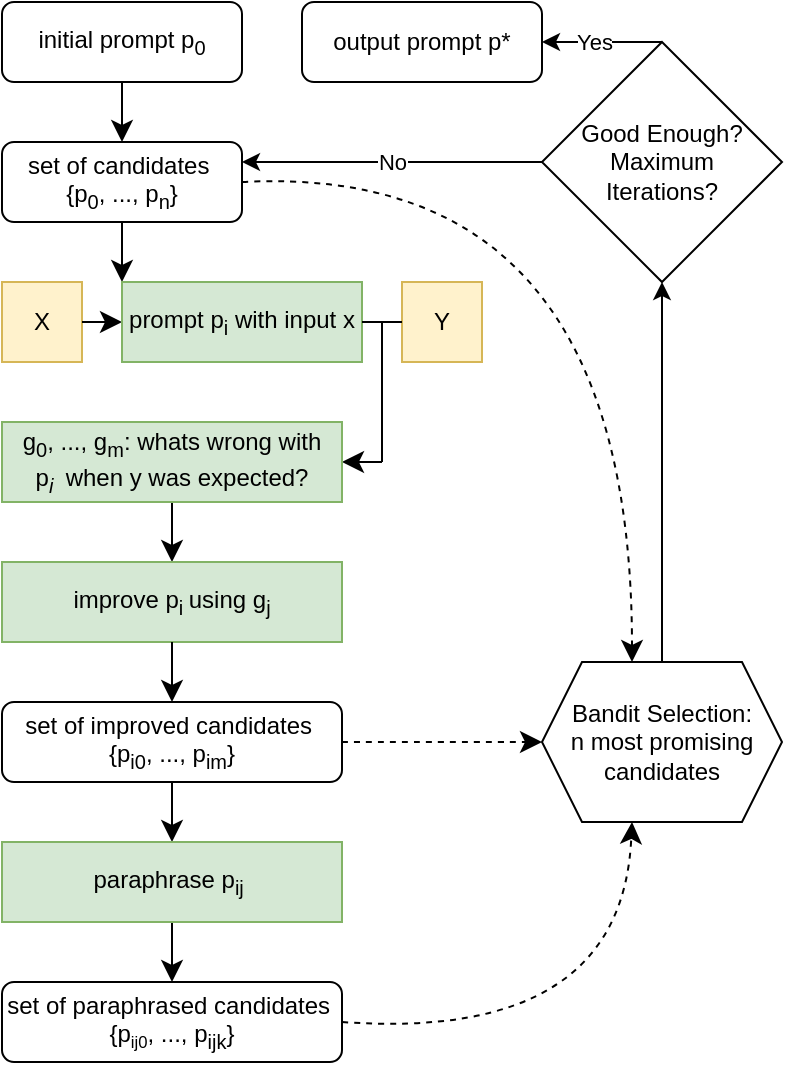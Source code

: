 <mxfile version="27.1.6">
  <diagram id="C5RBs43oDa-KdzZeNtuy" name="Page-1">
    <mxGraphModel dx="1372" dy="743" grid="1" gridSize="10" guides="1" tooltips="1" connect="1" arrows="1" fold="1" page="1" pageScale="1" pageWidth="827" pageHeight="1169" math="0" shadow="0">
      <root>
        <mxCell id="WIyWlLk6GJQsqaUBKTNV-0" />
        <mxCell id="WIyWlLk6GJQsqaUBKTNV-1" parent="WIyWlLk6GJQsqaUBKTNV-0" />
        <mxCell id="iQbeH0VX9e3lpmwZ2NqP-30" style="edgeStyle=none;curved=1;rounded=0;orthogonalLoop=1;jettySize=auto;html=1;exitX=1;exitY=0.5;exitDx=0;exitDy=0;entryX=0.375;entryY=0;entryDx=0;entryDy=0;fontSize=12;startSize=8;endSize=8;dashed=1;" parent="WIyWlLk6GJQsqaUBKTNV-1" source="WIyWlLk6GJQsqaUBKTNV-3" target="iQbeH0VX9e3lpmwZ2NqP-27" edge="1">
          <mxGeometry relative="1" as="geometry">
            <Array as="points">
              <mxPoint x="475" y="120" />
            </Array>
          </mxGeometry>
        </mxCell>
        <mxCell id="WIyWlLk6GJQsqaUBKTNV-3" value="set of candidates&amp;nbsp;&lt;div&gt;{p&lt;sub&gt;0&lt;/sub&gt;, ..., p&lt;sub&gt;n&lt;/sub&gt;}&lt;/div&gt;" style="rounded=1;whiteSpace=wrap;html=1;fontSize=12;glass=0;strokeWidth=1;shadow=0;" parent="WIyWlLk6GJQsqaUBKTNV-1" vertex="1">
          <mxGeometry x="160" y="110" width="120" height="40" as="geometry" />
        </mxCell>
        <mxCell id="iQbeH0VX9e3lpmwZ2NqP-25" value="" style="edgeStyle=none;curved=1;rounded=0;orthogonalLoop=1;jettySize=auto;html=1;fontSize=12;startSize=8;endSize=8;entryX=0;entryY=0;entryDx=0;entryDy=0;" parent="WIyWlLk6GJQsqaUBKTNV-1" target="iQbeH0VX9e3lpmwZ2NqP-7" edge="1">
          <mxGeometry relative="1" as="geometry">
            <mxPoint x="220" y="150" as="sourcePoint" />
          </mxGeometry>
        </mxCell>
        <mxCell id="iQbeH0VX9e3lpmwZ2NqP-26" style="edgeStyle=none;curved=1;rounded=0;orthogonalLoop=1;jettySize=auto;html=1;exitX=0.5;exitY=1;exitDx=0;exitDy=0;fontSize=12;startSize=8;endSize=8;" parent="WIyWlLk6GJQsqaUBKTNV-1" source="iQbeH0VX9e3lpmwZ2NqP-0" target="WIyWlLk6GJQsqaUBKTNV-3" edge="1">
          <mxGeometry relative="1" as="geometry" />
        </mxCell>
        <mxCell id="iQbeH0VX9e3lpmwZ2NqP-0" value="initial prompt p&lt;sub&gt;0&lt;/sub&gt;" style="rounded=1;whiteSpace=wrap;html=1;fontSize=12;glass=0;strokeWidth=1;shadow=0;" parent="WIyWlLk6GJQsqaUBKTNV-1" vertex="1">
          <mxGeometry x="160" y="40" width="120" height="40" as="geometry" />
        </mxCell>
        <mxCell id="iQbeH0VX9e3lpmwZ2NqP-3" value="X" style="whiteSpace=wrap;html=1;aspect=fixed;fillColor=#fff2cc;strokeColor=#d6b656;" parent="WIyWlLk6GJQsqaUBKTNV-1" vertex="1">
          <mxGeometry x="160" y="180" width="40" height="40" as="geometry" />
        </mxCell>
        <mxCell id="iQbeH0VX9e3lpmwZ2NqP-4" value="" style="endArrow=classic;html=1;rounded=0;fontSize=12;startSize=8;endSize=8;curved=1;entryX=0;entryY=0.5;entryDx=0;entryDy=0;" parent="WIyWlLk6GJQsqaUBKTNV-1" target="iQbeH0VX9e3lpmwZ2NqP-7" edge="1">
          <mxGeometry width="50" height="50" relative="1" as="geometry">
            <mxPoint x="200" y="200" as="sourcePoint" />
            <mxPoint x="870" y="410" as="targetPoint" />
          </mxGeometry>
        </mxCell>
        <mxCell id="iQbeH0VX9e3lpmwZ2NqP-6" value="Y" style="whiteSpace=wrap;html=1;aspect=fixed;fillColor=#fff2cc;strokeColor=#d6b656;" parent="WIyWlLk6GJQsqaUBKTNV-1" vertex="1">
          <mxGeometry x="360" y="180" width="40" height="40" as="geometry" />
        </mxCell>
        <mxCell id="iQbeH0VX9e3lpmwZ2NqP-7" value="prompt p&lt;sub&gt;i&lt;/sub&gt; with input x" style="rounded=0;whiteSpace=wrap;html=1;fillColor=#d5e8d4;strokeColor=#82b366;" parent="WIyWlLk6GJQsqaUBKTNV-1" vertex="1">
          <mxGeometry x="220" y="180" width="120" height="40" as="geometry" />
        </mxCell>
        <mxCell id="iQbeH0VX9e3lpmwZ2NqP-9" value="" style="endArrow=classic;html=1;rounded=0;fontSize=12;startSize=8;endSize=8;curved=1;entryX=1;entryY=0.5;entryDx=0;entryDy=0;" parent="WIyWlLk6GJQsqaUBKTNV-1" target="iQbeH0VX9e3lpmwZ2NqP-15" edge="1">
          <mxGeometry width="50" height="50" relative="1" as="geometry">
            <mxPoint x="350" y="270" as="sourcePoint" />
            <mxPoint x="295" y="250" as="targetPoint" />
          </mxGeometry>
        </mxCell>
        <mxCell id="iQbeH0VX9e3lpmwZ2NqP-11" value="" style="endArrow=none;html=1;rounded=0;fontSize=12;startSize=8;endSize=8;curved=1;exitX=1;exitY=0.5;exitDx=0;exitDy=0;entryX=0;entryY=0.5;entryDx=0;entryDy=0;" parent="WIyWlLk6GJQsqaUBKTNV-1" source="iQbeH0VX9e3lpmwZ2NqP-7" target="iQbeH0VX9e3lpmwZ2NqP-6" edge="1">
          <mxGeometry width="50" height="50" relative="1" as="geometry">
            <mxPoint x="820" y="460" as="sourcePoint" />
            <mxPoint x="870" y="410" as="targetPoint" />
          </mxGeometry>
        </mxCell>
        <mxCell id="iQbeH0VX9e3lpmwZ2NqP-12" value="" style="endArrow=classic;html=1;rounded=0;fontSize=12;startSize=8;endSize=8;curved=1;exitX=0.5;exitY=1;exitDx=0;exitDy=0;entryX=0.5;entryY=0;entryDx=0;entryDy=0;" parent="WIyWlLk6GJQsqaUBKTNV-1" source="iQbeH0VX9e3lpmwZ2NqP-15" target="iQbeH0VX9e3lpmwZ2NqP-16" edge="1">
          <mxGeometry width="50" height="50" relative="1" as="geometry">
            <mxPoint x="295" y="290" as="sourcePoint" />
            <mxPoint x="250" y="320" as="targetPoint" />
          </mxGeometry>
        </mxCell>
        <mxCell id="iQbeH0VX9e3lpmwZ2NqP-15" value="g&lt;sub&gt;0&lt;/sub&gt;, ..., g&lt;sub&gt;m&lt;/sub&gt;: whats wrong with p&lt;i&gt;&lt;sub&gt;i&amp;nbsp;&lt;/sub&gt;&amp;nbsp;&lt;/i&gt;when y was expected?" style="rounded=0;whiteSpace=wrap;html=1;fillColor=#d5e8d4;strokeColor=#82b366;" parent="WIyWlLk6GJQsqaUBKTNV-1" vertex="1">
          <mxGeometry x="160" y="250" width="170" height="40" as="geometry" />
        </mxCell>
        <mxCell id="iQbeH0VX9e3lpmwZ2NqP-16" value="improve p&lt;sub&gt;i &lt;/sub&gt;using g&lt;sub&gt;j&lt;/sub&gt;" style="rounded=0;whiteSpace=wrap;html=1;fillColor=#d5e8d4;strokeColor=#82b366;" parent="WIyWlLk6GJQsqaUBKTNV-1" vertex="1">
          <mxGeometry x="160" y="320" width="170" height="40" as="geometry" />
        </mxCell>
        <mxCell id="iQbeH0VX9e3lpmwZ2NqP-23" style="edgeStyle=none;curved=1;rounded=0;orthogonalLoop=1;jettySize=auto;html=1;exitX=0.5;exitY=1;exitDx=0;exitDy=0;fontSize=12;startSize=8;endSize=8;" parent="WIyWlLk6GJQsqaUBKTNV-1" source="iQbeH0VX9e3lpmwZ2NqP-17" target="iQbeH0VX9e3lpmwZ2NqP-21" edge="1">
          <mxGeometry relative="1" as="geometry" />
        </mxCell>
        <mxCell id="iQbeH0VX9e3lpmwZ2NqP-29" style="edgeStyle=none;curved=1;rounded=0;orthogonalLoop=1;jettySize=auto;html=1;exitX=1;exitY=0.5;exitDx=0;exitDy=0;entryX=0;entryY=0.5;entryDx=0;entryDy=0;fontSize=12;startSize=8;endSize=8;dashed=1;" parent="WIyWlLk6GJQsqaUBKTNV-1" source="iQbeH0VX9e3lpmwZ2NqP-17" target="iQbeH0VX9e3lpmwZ2NqP-27" edge="1">
          <mxGeometry relative="1" as="geometry" />
        </mxCell>
        <mxCell id="iQbeH0VX9e3lpmwZ2NqP-17" value="set of improved candidates&amp;nbsp;&lt;div&gt;{p&lt;sub&gt;i0&lt;/sub&gt;, ..., p&lt;sub&gt;im&lt;/sub&gt;}&lt;/div&gt;" style="rounded=1;whiteSpace=wrap;html=1;fontSize=12;glass=0;strokeWidth=1;shadow=0;" parent="WIyWlLk6GJQsqaUBKTNV-1" vertex="1">
          <mxGeometry x="160" y="390" width="170" height="40" as="geometry" />
        </mxCell>
        <mxCell id="iQbeH0VX9e3lpmwZ2NqP-19" value="" style="endArrow=classic;html=1;rounded=0;fontSize=12;startSize=8;endSize=8;curved=1;exitX=0.5;exitY=1;exitDx=0;exitDy=0;entryX=0.5;entryY=0;entryDx=0;entryDy=0;" parent="WIyWlLk6GJQsqaUBKTNV-1" source="iQbeH0VX9e3lpmwZ2NqP-16" target="iQbeH0VX9e3lpmwZ2NqP-17" edge="1">
          <mxGeometry width="50" height="50" relative="1" as="geometry">
            <mxPoint x="750" y="440" as="sourcePoint" />
            <mxPoint x="800" y="390" as="targetPoint" />
          </mxGeometry>
        </mxCell>
        <mxCell id="iQbeH0VX9e3lpmwZ2NqP-24" style="edgeStyle=none;curved=1;rounded=0;orthogonalLoop=1;jettySize=auto;html=1;exitX=0.5;exitY=1;exitDx=0;exitDy=0;fontSize=12;startSize=8;endSize=8;" parent="WIyWlLk6GJQsqaUBKTNV-1" source="iQbeH0VX9e3lpmwZ2NqP-21" target="iQbeH0VX9e3lpmwZ2NqP-22" edge="1">
          <mxGeometry relative="1" as="geometry" />
        </mxCell>
        <mxCell id="iQbeH0VX9e3lpmwZ2NqP-21" value="paraphrase p&lt;sub&gt;ij&lt;/sub&gt;&amp;nbsp;" style="rounded=0;whiteSpace=wrap;html=1;fillColor=#d5e8d4;strokeColor=#82b366;" parent="WIyWlLk6GJQsqaUBKTNV-1" vertex="1">
          <mxGeometry x="160" y="460" width="170" height="40" as="geometry" />
        </mxCell>
        <mxCell id="iQbeH0VX9e3lpmwZ2NqP-22" value="set of paraphrased candidates&amp;nbsp;&lt;div&gt;{p&lt;span style=&quot;font-size: 10px;&quot;&gt;&lt;sub&gt;ij0&lt;/sub&gt;&lt;/span&gt;, ..., p&lt;sub&gt;ijk&lt;/sub&gt;}&lt;/div&gt;" style="rounded=1;whiteSpace=wrap;html=1;fontSize=12;glass=0;strokeWidth=1;shadow=0;" parent="WIyWlLk6GJQsqaUBKTNV-1" vertex="1">
          <mxGeometry x="160" y="530" width="170" height="40" as="geometry" />
        </mxCell>
        <mxCell id="sNW7nKMNsQbGpUodF7h6-3" style="edgeStyle=orthogonalEdgeStyle;rounded=0;orthogonalLoop=1;jettySize=auto;html=1;exitX=0.5;exitY=0;exitDx=0;exitDy=0;entryX=0.5;entryY=1;entryDx=0;entryDy=0;" edge="1" parent="WIyWlLk6GJQsqaUBKTNV-1" source="iQbeH0VX9e3lpmwZ2NqP-27" target="sNW7nKMNsQbGpUodF7h6-1">
          <mxGeometry relative="1" as="geometry">
            <mxPoint x="490" y="170" as="targetPoint" />
          </mxGeometry>
        </mxCell>
        <mxCell id="iQbeH0VX9e3lpmwZ2NqP-27" value="Bandit Selection:&lt;br&gt;n most promising candidates" style="shape=hexagon;perimeter=hexagonPerimeter2;whiteSpace=wrap;html=1;fixedSize=1;" parent="WIyWlLk6GJQsqaUBKTNV-1" vertex="1">
          <mxGeometry x="430" y="370" width="120" height="80" as="geometry" />
        </mxCell>
        <mxCell id="iQbeH0VX9e3lpmwZ2NqP-28" value="" style="endArrow=classic;html=1;rounded=0;fontSize=12;startSize=8;endSize=8;curved=1;exitX=1;exitY=0.5;exitDx=0;exitDy=0;entryX=0.375;entryY=1;entryDx=0;entryDy=0;dashed=1;" parent="WIyWlLk6GJQsqaUBKTNV-1" source="iQbeH0VX9e3lpmwZ2NqP-22" target="iQbeH0VX9e3lpmwZ2NqP-27" edge="1">
          <mxGeometry width="50" height="50" relative="1" as="geometry">
            <mxPoint x="750" y="310" as="sourcePoint" />
            <mxPoint x="800" y="260" as="targetPoint" />
            <Array as="points">
              <mxPoint x="470" y="560" />
            </Array>
          </mxGeometry>
        </mxCell>
        <mxCell id="iQbeH0VX9e3lpmwZ2NqP-32" value="" style="endArrow=none;html=1;rounded=0;fontSize=12;startSize=8;endSize=8;curved=1;" parent="WIyWlLk6GJQsqaUBKTNV-1" edge="1">
          <mxGeometry width="50" height="50" relative="1" as="geometry">
            <mxPoint x="350" y="270" as="sourcePoint" />
            <mxPoint x="350" y="200" as="targetPoint" />
          </mxGeometry>
        </mxCell>
        <mxCell id="sNW7nKMNsQbGpUodF7h6-0" value="No" style="endArrow=classic;html=1;rounded=0;entryX=1;entryY=0.25;entryDx=0;entryDy=0;curved=0;" edge="1" parent="WIyWlLk6GJQsqaUBKTNV-1" source="sNW7nKMNsQbGpUodF7h6-1" target="WIyWlLk6GJQsqaUBKTNV-3">
          <mxGeometry width="50" height="50" relative="1" as="geometry">
            <mxPoint x="390" y="410" as="sourcePoint" />
            <mxPoint x="440" y="360" as="targetPoint" />
            <Array as="points" />
          </mxGeometry>
        </mxCell>
        <mxCell id="sNW7nKMNsQbGpUodF7h6-1" value="Good Enough?&lt;div&gt;Maximum &lt;br&gt;Iterations?&lt;/div&gt;" style="rhombus;whiteSpace=wrap;html=1;" vertex="1" parent="WIyWlLk6GJQsqaUBKTNV-1">
          <mxGeometry x="430" y="60" width="120" height="120" as="geometry" />
        </mxCell>
        <mxCell id="sNW7nKMNsQbGpUodF7h6-4" value="output prompt p*" style="rounded=1;whiteSpace=wrap;html=1;fontSize=12;glass=0;strokeWidth=1;shadow=0;" vertex="1" parent="WIyWlLk6GJQsqaUBKTNV-1">
          <mxGeometry x="310" y="40" width="120" height="40" as="geometry" />
        </mxCell>
        <mxCell id="sNW7nKMNsQbGpUodF7h6-9" value="" style="endArrow=classic;html=1;rounded=0;entryX=1;entryY=0.5;entryDx=0;entryDy=0;exitX=0.5;exitY=0;exitDx=0;exitDy=0;" edge="1" parent="WIyWlLk6GJQsqaUBKTNV-1" source="sNW7nKMNsQbGpUodF7h6-1" target="sNW7nKMNsQbGpUodF7h6-4">
          <mxGeometry width="50" height="50" relative="1" as="geometry">
            <mxPoint x="390" y="410" as="sourcePoint" />
            <mxPoint x="440" y="360" as="targetPoint" />
          </mxGeometry>
        </mxCell>
        <mxCell id="sNW7nKMNsQbGpUodF7h6-10" value="Yes" style="edgeLabel;html=1;align=center;verticalAlign=middle;resizable=0;points=[];" vertex="1" connectable="0" parent="sNW7nKMNsQbGpUodF7h6-9">
          <mxGeometry x="0.133" relative="1" as="geometry">
            <mxPoint as="offset" />
          </mxGeometry>
        </mxCell>
      </root>
    </mxGraphModel>
  </diagram>
</mxfile>
